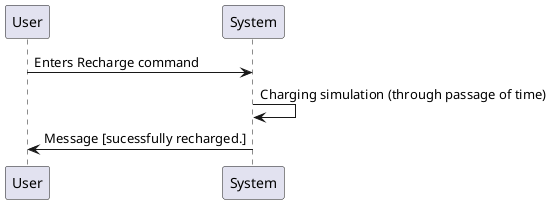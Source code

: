 @startuml

User -> System: Enters Recharge command
System-> System: Charging simulation (through passage of time)
System -> User: Message [sucessfully recharged.]

@enduml